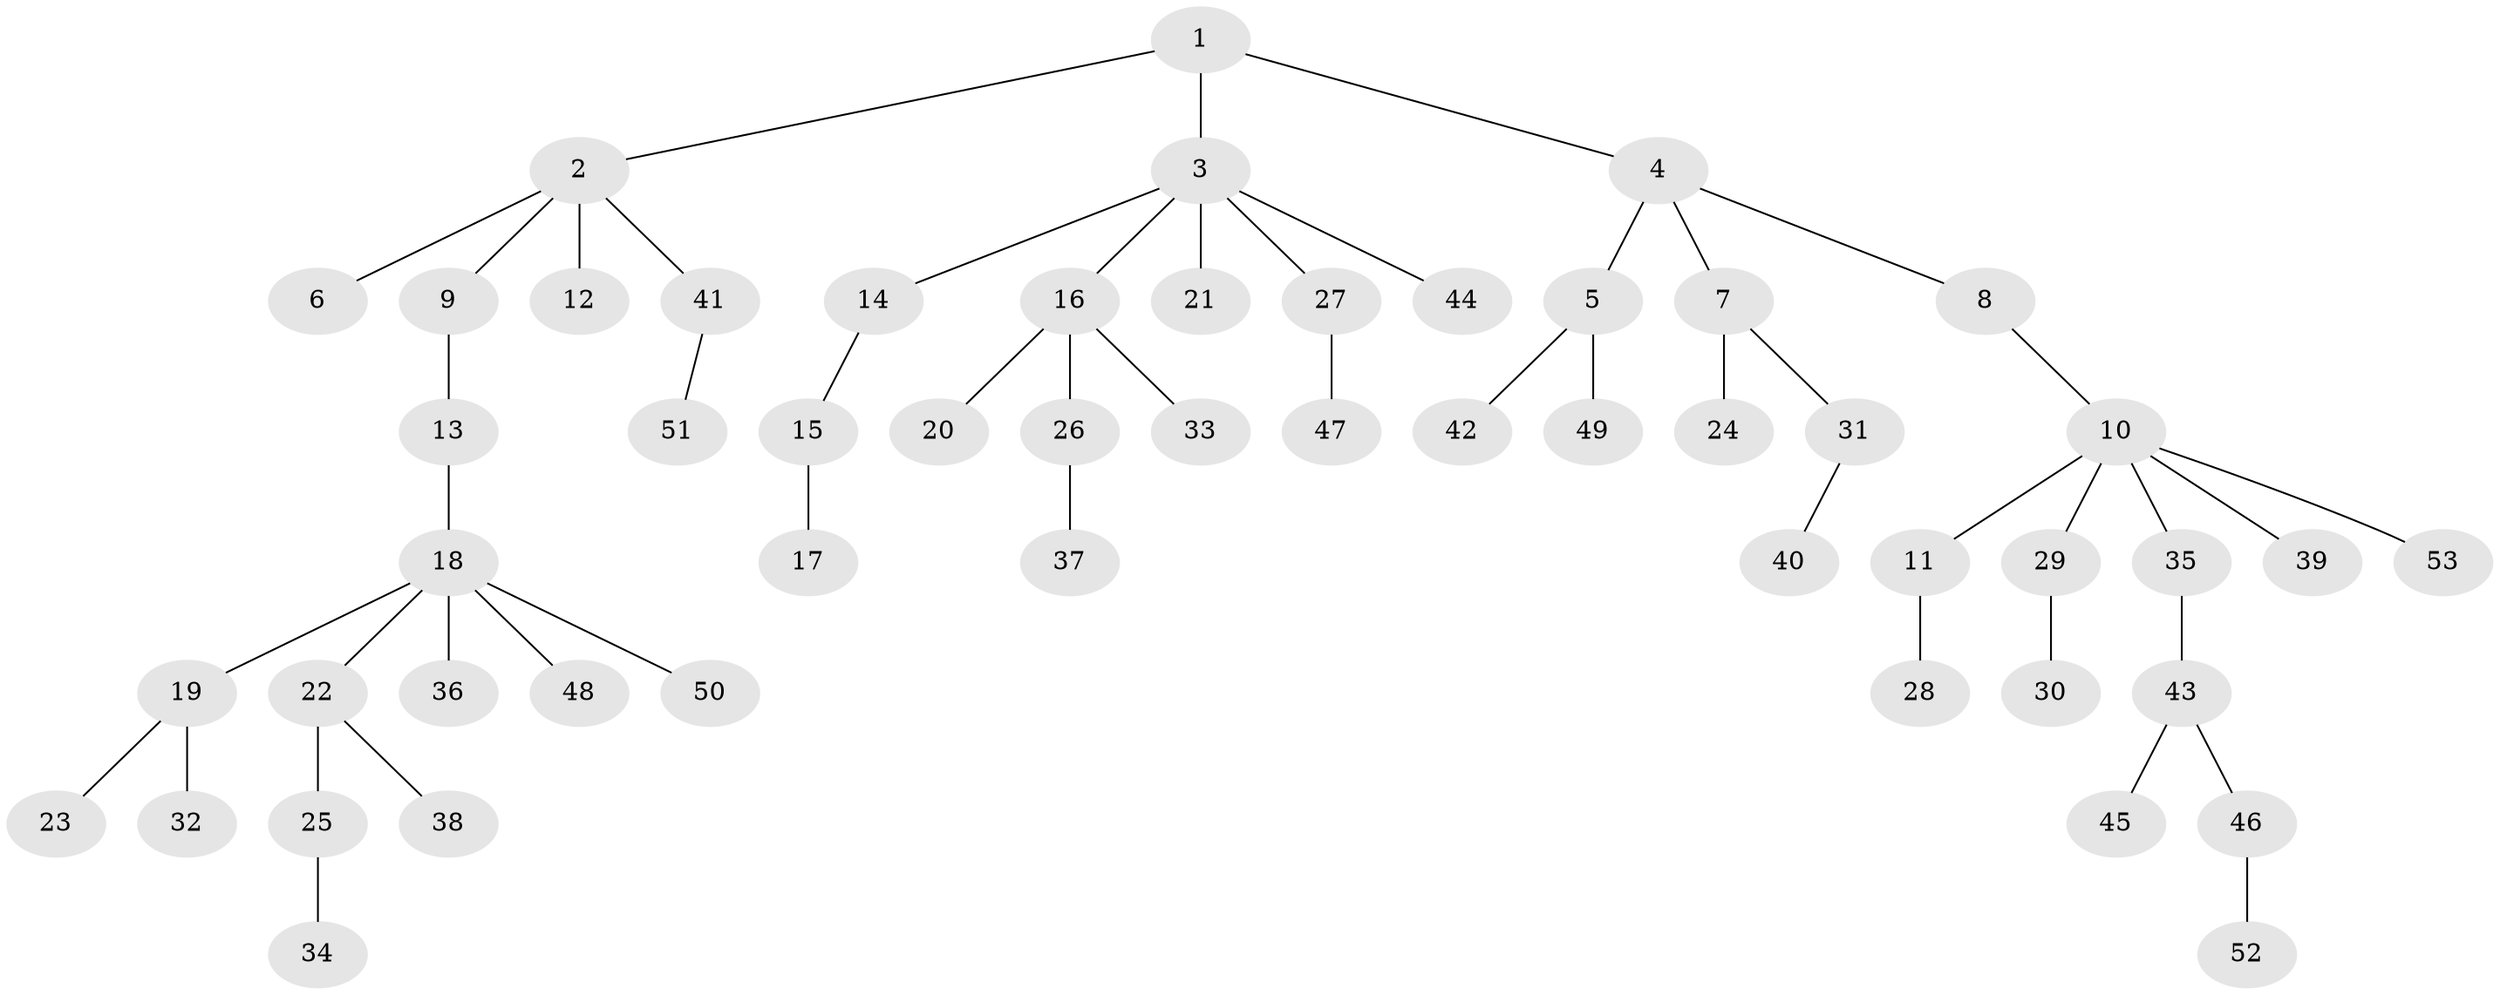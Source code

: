// coarse degree distribution, {7: 0.027777777777777776, 4: 0.08333333333333333, 2: 0.1388888888888889, 6: 0.05555555555555555, 1: 0.6388888888888888, 3: 0.05555555555555555}
// Generated by graph-tools (version 1.1) at 2025/24/03/03/25 07:24:06]
// undirected, 53 vertices, 52 edges
graph export_dot {
graph [start="1"]
  node [color=gray90,style=filled];
  1;
  2;
  3;
  4;
  5;
  6;
  7;
  8;
  9;
  10;
  11;
  12;
  13;
  14;
  15;
  16;
  17;
  18;
  19;
  20;
  21;
  22;
  23;
  24;
  25;
  26;
  27;
  28;
  29;
  30;
  31;
  32;
  33;
  34;
  35;
  36;
  37;
  38;
  39;
  40;
  41;
  42;
  43;
  44;
  45;
  46;
  47;
  48;
  49;
  50;
  51;
  52;
  53;
  1 -- 2;
  1 -- 3;
  1 -- 4;
  2 -- 6;
  2 -- 9;
  2 -- 12;
  2 -- 41;
  3 -- 14;
  3 -- 16;
  3 -- 21;
  3 -- 27;
  3 -- 44;
  4 -- 5;
  4 -- 7;
  4 -- 8;
  5 -- 42;
  5 -- 49;
  7 -- 24;
  7 -- 31;
  8 -- 10;
  9 -- 13;
  10 -- 11;
  10 -- 29;
  10 -- 35;
  10 -- 39;
  10 -- 53;
  11 -- 28;
  13 -- 18;
  14 -- 15;
  15 -- 17;
  16 -- 20;
  16 -- 26;
  16 -- 33;
  18 -- 19;
  18 -- 22;
  18 -- 36;
  18 -- 48;
  18 -- 50;
  19 -- 23;
  19 -- 32;
  22 -- 25;
  22 -- 38;
  25 -- 34;
  26 -- 37;
  27 -- 47;
  29 -- 30;
  31 -- 40;
  35 -- 43;
  41 -- 51;
  43 -- 45;
  43 -- 46;
  46 -- 52;
}
